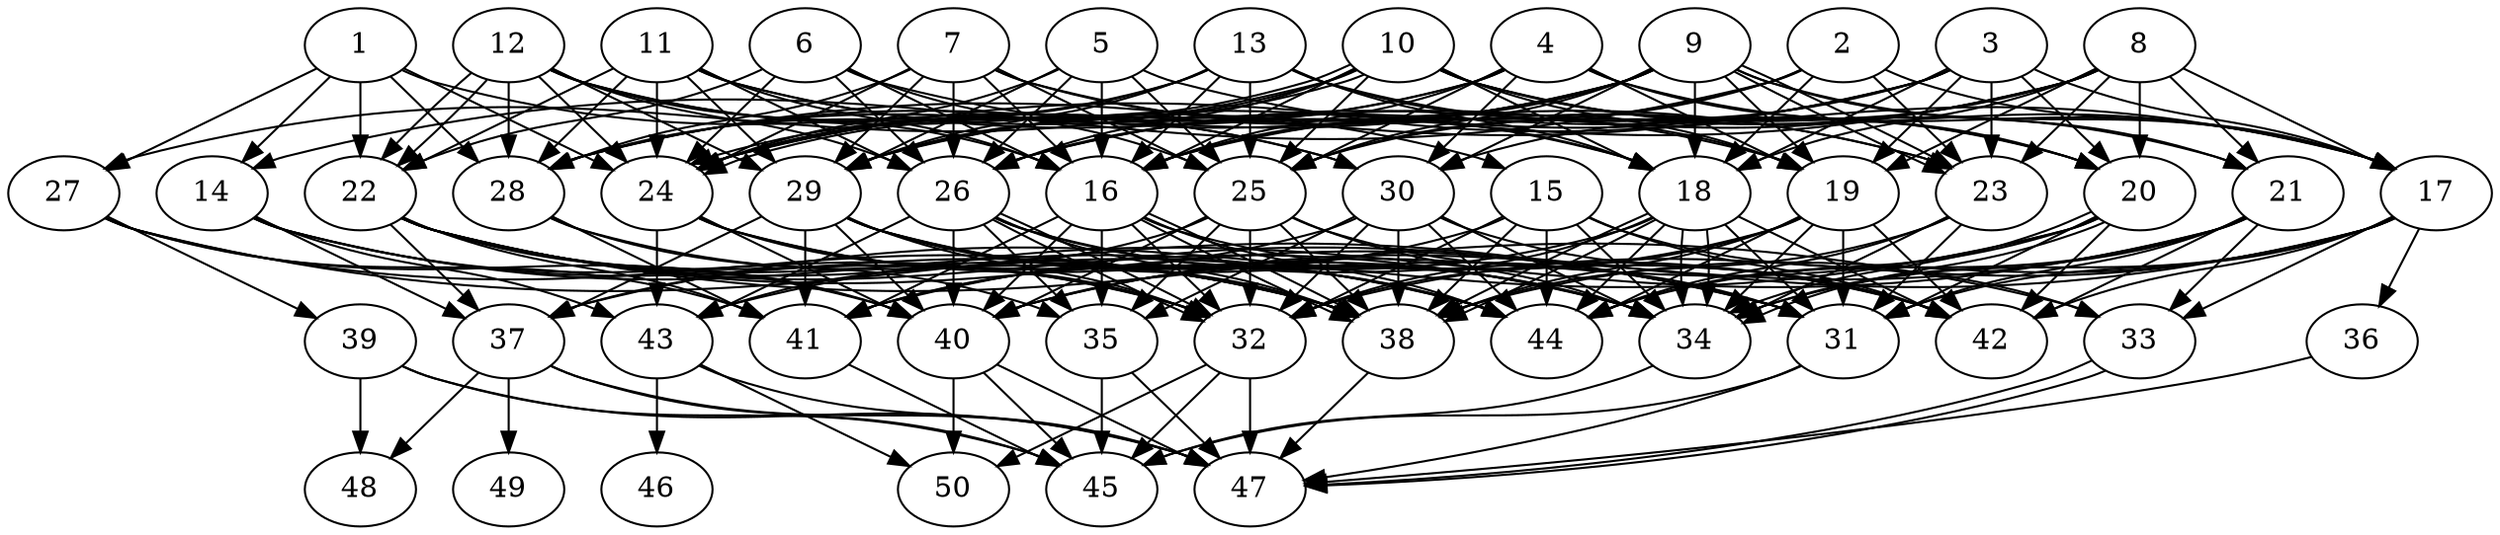// DAG automatically generated by daggen at Thu Oct  3 14:07:57 2019
// ./daggen --dot -n 50 --ccr 0.3 --fat 0.7 --regular 0.7 --density 0.9 --mindata 5242880 --maxdata 52428800 
digraph G {
  1 [size="174168747", alpha="0.02", expect_size="52250624"] 
  1 -> 14 [size ="52250624"]
  1 -> 22 [size ="52250624"]
  1 -> 24 [size ="52250624"]
  1 -> 27 [size ="52250624"]
  1 -> 28 [size ="52250624"]
  1 -> 30 [size ="52250624"]
  2 [size="169164800", alpha="0.04", expect_size="50749440"] 
  2 -> 14 [size ="50749440"]
  2 -> 16 [size ="50749440"]
  2 -> 17 [size ="50749440"]
  2 -> 18 [size ="50749440"]
  2 -> 23 [size ="50749440"]
  2 -> 25 [size ="50749440"]
  3 [size="75967147", alpha="0.05", expect_size="22790144"] 
  3 -> 17 [size ="22790144"]
  3 -> 18 [size ="22790144"]
  3 -> 19 [size ="22790144"]
  3 -> 20 [size ="22790144"]
  3 -> 23 [size ="22790144"]
  3 -> 25 [size ="22790144"]
  3 -> 26 [size ="22790144"]
  3 -> 28 [size ="22790144"]
  3 -> 29 [size ="22790144"]
  4 [size="73417387", alpha="0.19", expect_size="22025216"] 
  4 -> 16 [size ="22025216"]
  4 -> 17 [size ="22025216"]
  4 -> 19 [size ="22025216"]
  4 -> 20 [size ="22025216"]
  4 -> 24 [size ="22025216"]
  4 -> 25 [size ="22025216"]
  4 -> 28 [size ="22025216"]
  4 -> 30 [size ="22025216"]
  5 [size="154675200", alpha="0.07", expect_size="46402560"] 
  5 -> 16 [size ="46402560"]
  5 -> 17 [size ="46402560"]
  5 -> 24 [size ="46402560"]
  5 -> 25 [size ="46402560"]
  5 -> 26 [size ="46402560"]
  5 -> 29 [size ="46402560"]
  6 [size="58842453", alpha="0.04", expect_size="17652736"] 
  6 -> 16 [size ="17652736"]
  6 -> 22 [size ="17652736"]
  6 -> 23 [size ="17652736"]
  6 -> 24 [size ="17652736"]
  6 -> 25 [size ="17652736"]
  6 -> 26 [size ="17652736"]
  7 [size="168785920", alpha="0.03", expect_size="50635776"] 
  7 -> 16 [size ="50635776"]
  7 -> 18 [size ="50635776"]
  7 -> 23 [size ="50635776"]
  7 -> 24 [size ="50635776"]
  7 -> 25 [size ="50635776"]
  7 -> 26 [size ="50635776"]
  7 -> 28 [size ="50635776"]
  7 -> 29 [size ="50635776"]
  8 [size="46540800", alpha="0.04", expect_size="13962240"] 
  8 -> 16 [size ="13962240"]
  8 -> 17 [size ="13962240"]
  8 -> 18 [size ="13962240"]
  8 -> 19 [size ="13962240"]
  8 -> 20 [size ="13962240"]
  8 -> 21 [size ="13962240"]
  8 -> 23 [size ="13962240"]
  8 -> 24 [size ="13962240"]
  8 -> 26 [size ="13962240"]
  8 -> 30 [size ="13962240"]
  9 [size="161959253", alpha="0.20", expect_size="48587776"] 
  9 -> 16 [size ="48587776"]
  9 -> 17 [size ="48587776"]
  9 -> 18 [size ="48587776"]
  9 -> 19 [size ="48587776"]
  9 -> 21 [size ="48587776"]
  9 -> 23 [size ="48587776"]
  9 -> 23 [size ="48587776"]
  9 -> 24 [size ="48587776"]
  9 -> 25 [size ="48587776"]
  9 -> 26 [size ="48587776"]
  9 -> 28 [size ="48587776"]
  9 -> 29 [size ="48587776"]
  9 -> 30 [size ="48587776"]
  10 [size="56234667", alpha="0.08", expect_size="16870400"] 
  10 -> 16 [size ="16870400"]
  10 -> 17 [size ="16870400"]
  10 -> 18 [size ="16870400"]
  10 -> 19 [size ="16870400"]
  10 -> 20 [size ="16870400"]
  10 -> 21 [size ="16870400"]
  10 -> 24 [size ="16870400"]
  10 -> 24 [size ="16870400"]
  10 -> 25 [size ="16870400"]
  10 -> 26 [size ="16870400"]
  10 -> 27 [size ="16870400"]
  10 -> 29 [size ="16870400"]
  11 [size="97450667", alpha="0.14", expect_size="29235200"] 
  11 -> 16 [size ="29235200"]
  11 -> 18 [size ="29235200"]
  11 -> 19 [size ="29235200"]
  11 -> 22 [size ="29235200"]
  11 -> 24 [size ="29235200"]
  11 -> 26 [size ="29235200"]
  11 -> 28 [size ="29235200"]
  11 -> 29 [size ="29235200"]
  12 [size="112698027", alpha="0.04", expect_size="33809408"] 
  12 -> 15 [size ="33809408"]
  12 -> 16 [size ="33809408"]
  12 -> 22 [size ="33809408"]
  12 -> 22 [size ="33809408"]
  12 -> 24 [size ="33809408"]
  12 -> 26 [size ="33809408"]
  12 -> 28 [size ="33809408"]
  12 -> 29 [size ="33809408"]
  12 -> 30 [size ="33809408"]
  13 [size="143889067", alpha="0.11", expect_size="43166720"] 
  13 -> 16 [size ="43166720"]
  13 -> 18 [size ="43166720"]
  13 -> 19 [size ="43166720"]
  13 -> 20 [size ="43166720"]
  13 -> 24 [size ="43166720"]
  13 -> 25 [size ="43166720"]
  13 -> 28 [size ="43166720"]
  13 -> 29 [size ="43166720"]
  14 [size="22988800", alpha="0.04", expect_size="6896640"] 
  14 -> 32 [size ="6896640"]
  14 -> 37 [size ="6896640"]
  14 -> 38 [size ="6896640"]
  14 -> 43 [size ="6896640"]
  14 -> 44 [size ="6896640"]
  15 [size="170769067", alpha="0.10", expect_size="51230720"] 
  15 -> 32 [size ="51230720"]
  15 -> 33 [size ="51230720"]
  15 -> 34 [size ="51230720"]
  15 -> 38 [size ="51230720"]
  15 -> 41 [size ="51230720"]
  15 -> 42 [size ="51230720"]
  15 -> 44 [size ="51230720"]
  16 [size="68741120", alpha="0.04", expect_size="20622336"] 
  16 -> 32 [size ="20622336"]
  16 -> 35 [size ="20622336"]
  16 -> 38 [size ="20622336"]
  16 -> 38 [size ="20622336"]
  16 -> 40 [size ="20622336"]
  16 -> 41 [size ="20622336"]
  16 -> 42 [size ="20622336"]
  16 -> 44 [size ="20622336"]
  17 [size="96829440", alpha="0.08", expect_size="29048832"] 
  17 -> 31 [size ="29048832"]
  17 -> 32 [size ="29048832"]
  17 -> 33 [size ="29048832"]
  17 -> 34 [size ="29048832"]
  17 -> 36 [size ="29048832"]
  17 -> 38 [size ="29048832"]
  17 -> 41 [size ="29048832"]
  17 -> 42 [size ="29048832"]
  18 [size="123453440", alpha="0.01", expect_size="37036032"] 
  18 -> 31 [size ="37036032"]
  18 -> 32 [size ="37036032"]
  18 -> 34 [size ="37036032"]
  18 -> 34 [size ="37036032"]
  18 -> 38 [size ="37036032"]
  18 -> 38 [size ="37036032"]
  18 -> 41 [size ="37036032"]
  18 -> 42 [size ="37036032"]
  18 -> 44 [size ="37036032"]
  19 [size="158481067", alpha="0.09", expect_size="47544320"] 
  19 -> 31 [size ="47544320"]
  19 -> 32 [size ="47544320"]
  19 -> 34 [size ="47544320"]
  19 -> 38 [size ="47544320"]
  19 -> 40 [size ="47544320"]
  19 -> 42 [size ="47544320"]
  19 -> 44 [size ="47544320"]
  20 [size="155825493", alpha="0.12", expect_size="46747648"] 
  20 -> 31 [size ="46747648"]
  20 -> 34 [size ="46747648"]
  20 -> 34 [size ="46747648"]
  20 -> 37 [size ="46747648"]
  20 -> 40 [size ="46747648"]
  20 -> 42 [size ="46747648"]
  20 -> 44 [size ="46747648"]
  21 [size="62337707", alpha="0.16", expect_size="18701312"] 
  21 -> 31 [size ="18701312"]
  21 -> 33 [size ="18701312"]
  21 -> 34 [size ="18701312"]
  21 -> 40 [size ="18701312"]
  21 -> 42 [size ="18701312"]
  21 -> 43 [size ="18701312"]
  21 -> 44 [size ="18701312"]
  22 [size="18684587", alpha="0.18", expect_size="5605376"] 
  22 -> 31 [size ="5605376"]
  22 -> 32 [size ="5605376"]
  22 -> 33 [size ="5605376"]
  22 -> 34 [size ="5605376"]
  22 -> 37 [size ="5605376"]
  22 -> 38 [size ="5605376"]
  22 -> 40 [size ="5605376"]
  22 -> 41 [size ="5605376"]
  22 -> 44 [size ="5605376"]
  23 [size="47056213", alpha="0.08", expect_size="14116864"] 
  23 -> 31 [size ="14116864"]
  23 -> 34 [size ="14116864"]
  23 -> 38 [size ="14116864"]
  23 -> 44 [size ="14116864"]
  24 [size="133137067", alpha="0.05", expect_size="39941120"] 
  24 -> 32 [size ="39941120"]
  24 -> 34 [size ="39941120"]
  24 -> 40 [size ="39941120"]
  24 -> 43 [size ="39941120"]
  24 -> 44 [size ="39941120"]
  25 [size="167908693", alpha="0.20", expect_size="50372608"] 
  25 -> 31 [size ="50372608"]
  25 -> 32 [size ="50372608"]
  25 -> 34 [size ="50372608"]
  25 -> 35 [size ="50372608"]
  25 -> 38 [size ="50372608"]
  25 -> 40 [size ="50372608"]
  25 -> 43 [size ="50372608"]
  26 [size="90777600", alpha="0.19", expect_size="27233280"] 
  26 -> 32 [size ="27233280"]
  26 -> 32 [size ="27233280"]
  26 -> 34 [size ="27233280"]
  26 -> 35 [size ="27233280"]
  26 -> 38 [size ="27233280"]
  26 -> 40 [size ="27233280"]
  26 -> 42 [size ="27233280"]
  26 -> 43 [size ="27233280"]
  27 [size="125040640", alpha="0.18", expect_size="37512192"] 
  27 -> 31 [size ="37512192"]
  27 -> 38 [size ="37512192"]
  27 -> 39 [size ="37512192"]
  27 -> 40 [size ="37512192"]
  27 -> 41 [size ="37512192"]
  28 [size="30904320", alpha="0.01", expect_size="9271296"] 
  28 -> 35 [size ="9271296"]
  28 -> 38 [size ="9271296"]
  28 -> 41 [size ="9271296"]
  29 [size="38570667", alpha="0.02", expect_size="11571200"] 
  29 -> 31 [size ="11571200"]
  29 -> 32 [size ="11571200"]
  29 -> 34 [size ="11571200"]
  29 -> 37 [size ="11571200"]
  29 -> 38 [size ="11571200"]
  29 -> 40 [size ="11571200"]
  29 -> 41 [size ="11571200"]
  29 -> 44 [size ="11571200"]
  30 [size="110766080", alpha="0.08", expect_size="33229824"] 
  30 -> 32 [size ="33229824"]
  30 -> 34 [size ="33229824"]
  30 -> 35 [size ="33229824"]
  30 -> 37 [size ="33229824"]
  30 -> 38 [size ="33229824"]
  30 -> 42 [size ="33229824"]
  30 -> 44 [size ="33229824"]
  31 [size="51397973", alpha="0.04", expect_size="15419392"] 
  31 -> 45 [size ="15419392"]
  31 -> 47 [size ="15419392"]
  32 [size="174448640", alpha="0.12", expect_size="52334592"] 
  32 -> 45 [size ="52334592"]
  32 -> 47 [size ="52334592"]
  32 -> 50 [size ="52334592"]
  33 [size="159744000", alpha="0.17", expect_size="47923200"] 
  33 -> 47 [size ="47923200"]
  33 -> 47 [size ="47923200"]
  34 [size="65781760", alpha="0.02", expect_size="19734528"] 
  34 -> 45 [size ="19734528"]
  35 [size="105786027", alpha="0.06", expect_size="31735808"] 
  35 -> 45 [size ="31735808"]
  35 -> 47 [size ="31735808"]
  36 [size="102382933", alpha="0.17", expect_size="30714880"] 
  36 -> 47 [size ="30714880"]
  37 [size="96938667", alpha="0.18", expect_size="29081600"] 
  37 -> 45 [size ="29081600"]
  37 -> 47 [size ="29081600"]
  37 -> 48 [size ="29081600"]
  37 -> 49 [size ="29081600"]
  38 [size="83483307", alpha="0.13", expect_size="25044992"] 
  38 -> 47 [size ="25044992"]
  39 [size="91074560", alpha="0.06", expect_size="27322368"] 
  39 -> 45 [size ="27322368"]
  39 -> 47 [size ="27322368"]
  39 -> 48 [size ="27322368"]
  40 [size="106915840", alpha="0.16", expect_size="32074752"] 
  40 -> 45 [size ="32074752"]
  40 -> 47 [size ="32074752"]
  40 -> 50 [size ="32074752"]
  41 [size="169768960", alpha="0.12", expect_size="50930688"] 
  41 -> 45 [size ="50930688"]
  42 [size="45028693", alpha="0.08", expect_size="13508608"] 
  43 [size="142499840", alpha="0.07", expect_size="42749952"] 
  43 -> 46 [size ="42749952"]
  43 -> 47 [size ="42749952"]
  43 -> 50 [size ="42749952"]
  44 [size="116732587", alpha="0.02", expect_size="35019776"] 
  45 [size="130532693", alpha="0.15", expect_size="39159808"] 
  46 [size="22620160", alpha="0.18", expect_size="6786048"] 
  47 [size="158832640", alpha="0.15", expect_size="47649792"] 
  48 [size="146667520", alpha="0.13", expect_size="44000256"] 
  49 [size="92108800", alpha="0.14", expect_size="27632640"] 
  50 [size="136157867", alpha="0.07", expect_size="40847360"] 
}
